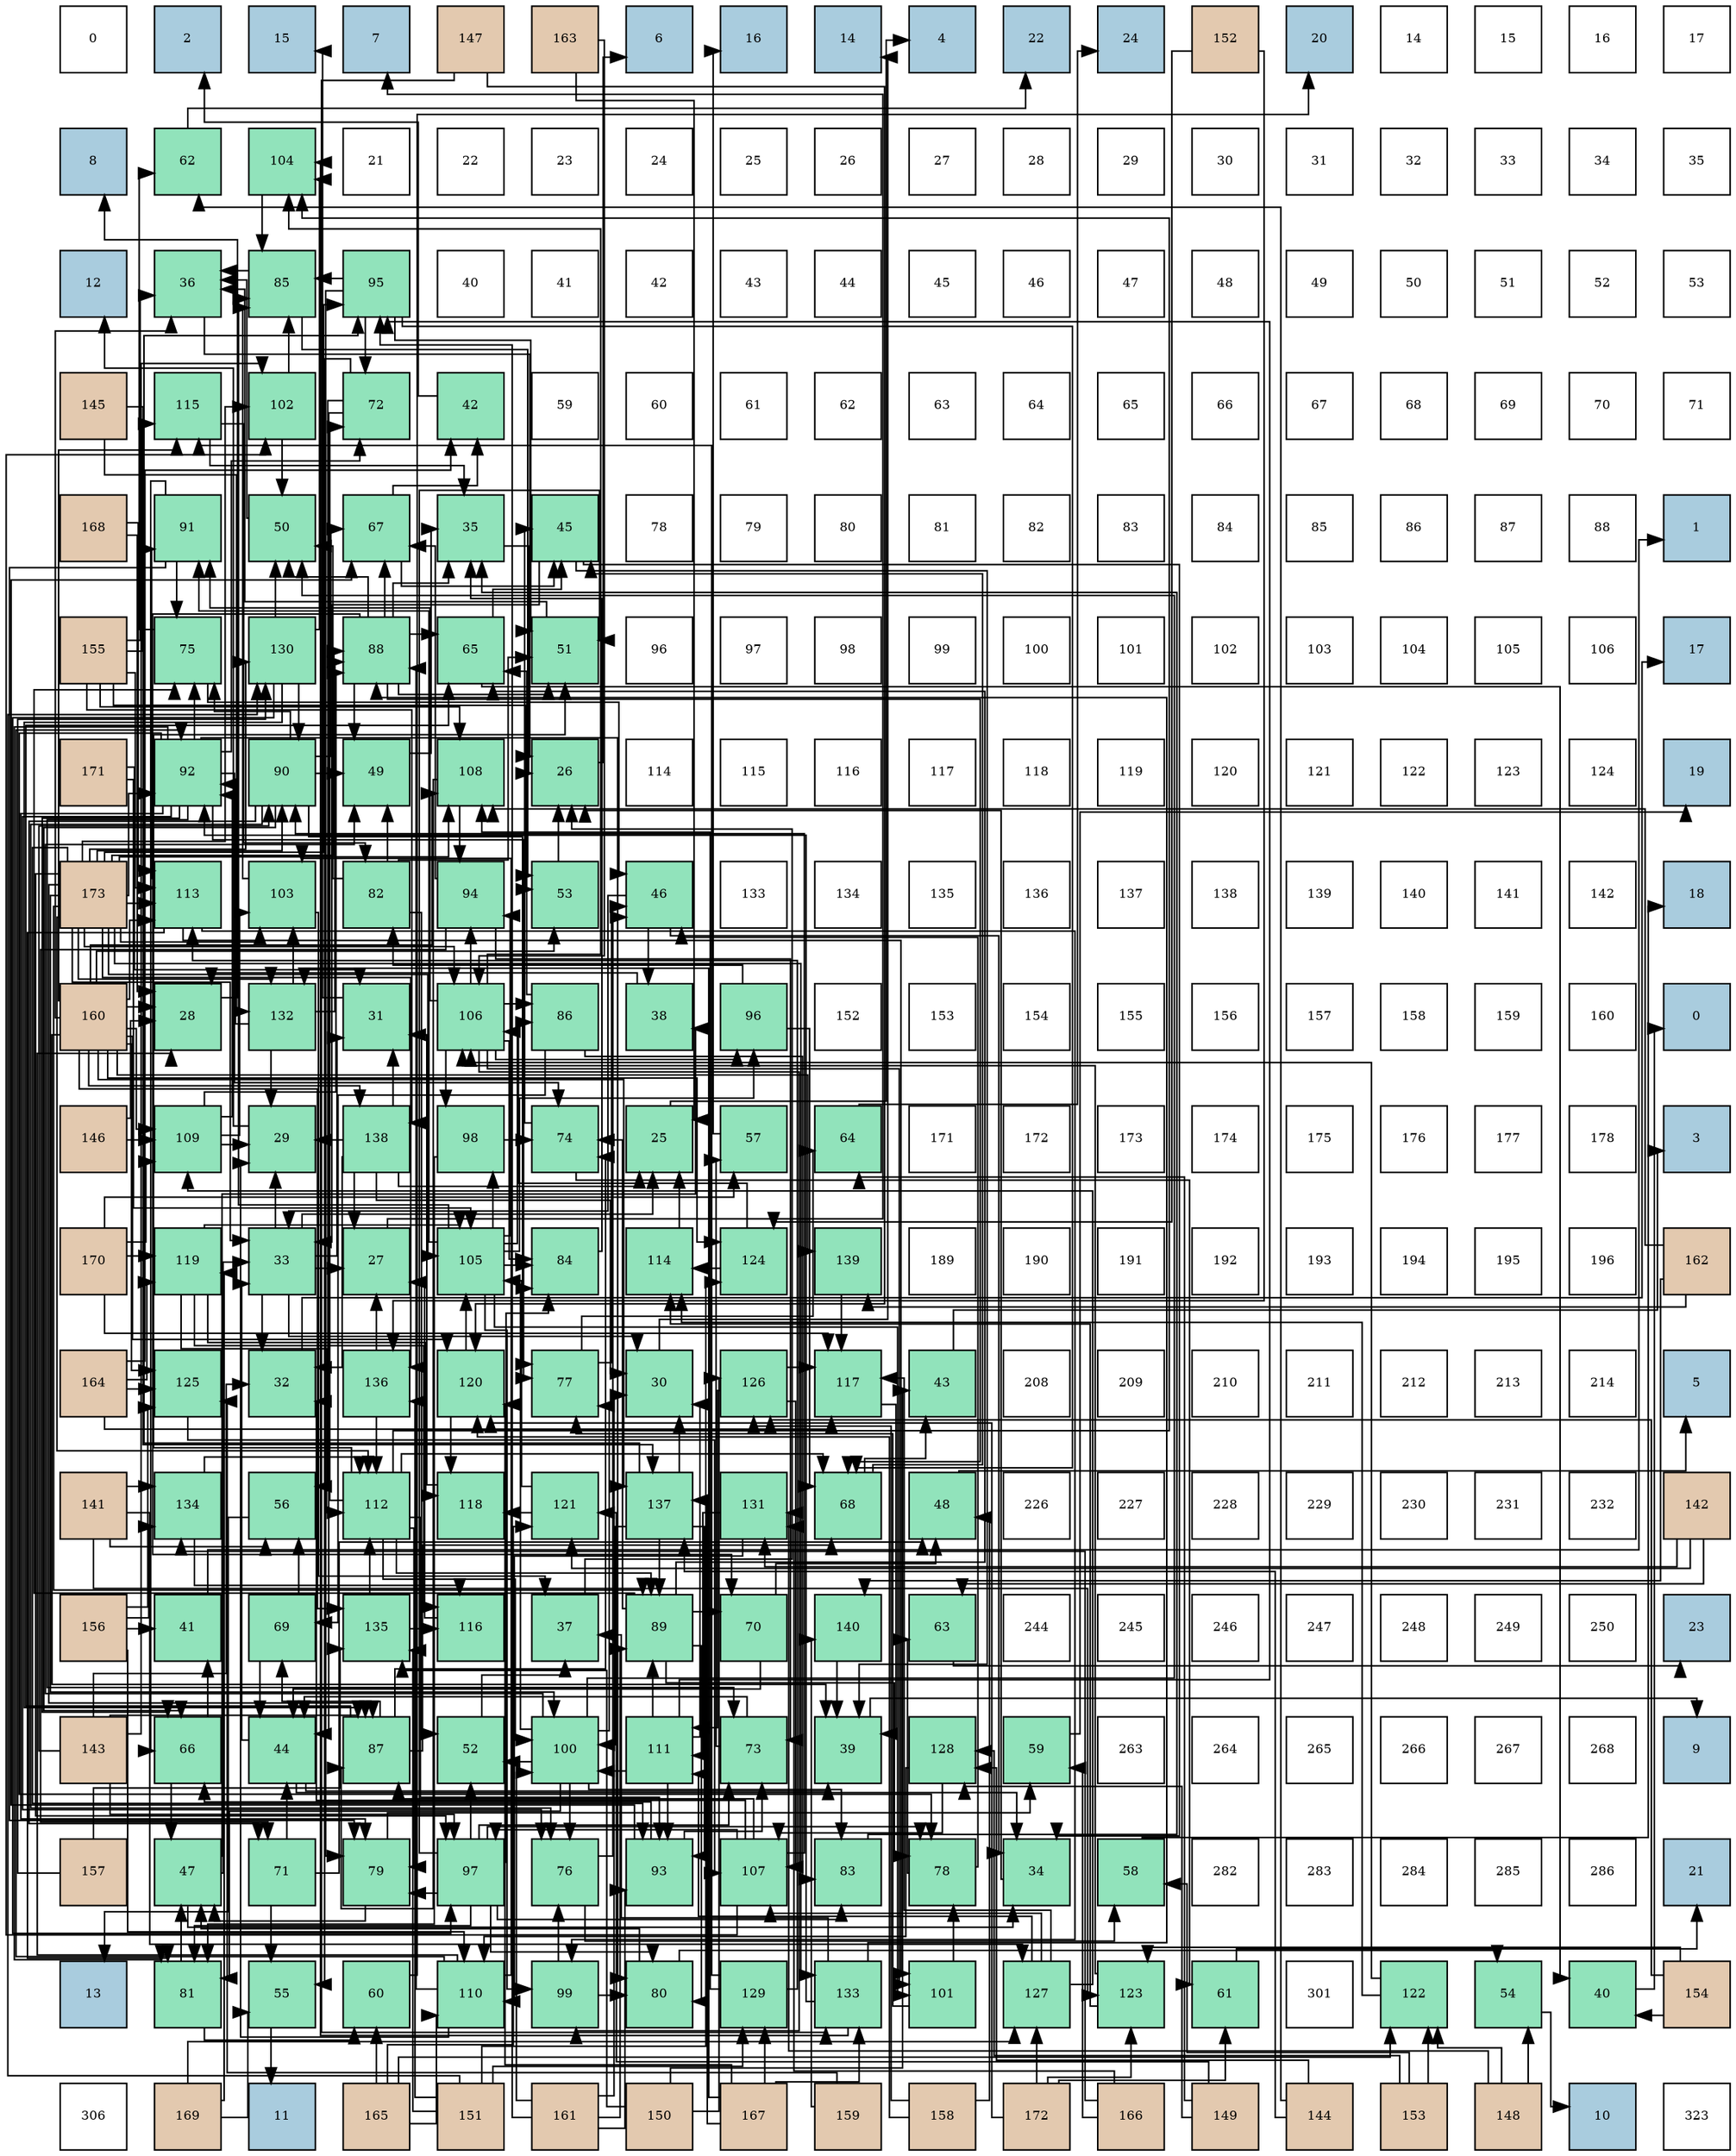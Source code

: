 digraph layout{
 rankdir=TB;
 splines=ortho;
 node [style=filled shape=square fixedsize=true width=0.6];
0[label="0", fontsize=8, fillcolor="#ffffff"];
1[label="2", fontsize=8, fillcolor="#a9ccde"];
2[label="15", fontsize=8, fillcolor="#a9ccde"];
3[label="7", fontsize=8, fillcolor="#a9ccde"];
4[label="147", fontsize=8, fillcolor="#e3c9af"];
5[label="163", fontsize=8, fillcolor="#e3c9af"];
6[label="6", fontsize=8, fillcolor="#a9ccde"];
7[label="16", fontsize=8, fillcolor="#a9ccde"];
8[label="14", fontsize=8, fillcolor="#a9ccde"];
9[label="4", fontsize=8, fillcolor="#a9ccde"];
10[label="22", fontsize=8, fillcolor="#a9ccde"];
11[label="24", fontsize=8, fillcolor="#a9ccde"];
12[label="152", fontsize=8, fillcolor="#e3c9af"];
13[label="20", fontsize=8, fillcolor="#a9ccde"];
14[label="14", fontsize=8, fillcolor="#ffffff"];
15[label="15", fontsize=8, fillcolor="#ffffff"];
16[label="16", fontsize=8, fillcolor="#ffffff"];
17[label="17", fontsize=8, fillcolor="#ffffff"];
18[label="8", fontsize=8, fillcolor="#a9ccde"];
19[label="62", fontsize=8, fillcolor="#91e3bb"];
20[label="104", fontsize=8, fillcolor="#91e3bb"];
21[label="21", fontsize=8, fillcolor="#ffffff"];
22[label="22", fontsize=8, fillcolor="#ffffff"];
23[label="23", fontsize=8, fillcolor="#ffffff"];
24[label="24", fontsize=8, fillcolor="#ffffff"];
25[label="25", fontsize=8, fillcolor="#ffffff"];
26[label="26", fontsize=8, fillcolor="#ffffff"];
27[label="27", fontsize=8, fillcolor="#ffffff"];
28[label="28", fontsize=8, fillcolor="#ffffff"];
29[label="29", fontsize=8, fillcolor="#ffffff"];
30[label="30", fontsize=8, fillcolor="#ffffff"];
31[label="31", fontsize=8, fillcolor="#ffffff"];
32[label="32", fontsize=8, fillcolor="#ffffff"];
33[label="33", fontsize=8, fillcolor="#ffffff"];
34[label="34", fontsize=8, fillcolor="#ffffff"];
35[label="35", fontsize=8, fillcolor="#ffffff"];
36[label="12", fontsize=8, fillcolor="#a9ccde"];
37[label="36", fontsize=8, fillcolor="#91e3bb"];
38[label="85", fontsize=8, fillcolor="#91e3bb"];
39[label="95", fontsize=8, fillcolor="#91e3bb"];
40[label="40", fontsize=8, fillcolor="#ffffff"];
41[label="41", fontsize=8, fillcolor="#ffffff"];
42[label="42", fontsize=8, fillcolor="#ffffff"];
43[label="43", fontsize=8, fillcolor="#ffffff"];
44[label="44", fontsize=8, fillcolor="#ffffff"];
45[label="45", fontsize=8, fillcolor="#ffffff"];
46[label="46", fontsize=8, fillcolor="#ffffff"];
47[label="47", fontsize=8, fillcolor="#ffffff"];
48[label="48", fontsize=8, fillcolor="#ffffff"];
49[label="49", fontsize=8, fillcolor="#ffffff"];
50[label="50", fontsize=8, fillcolor="#ffffff"];
51[label="51", fontsize=8, fillcolor="#ffffff"];
52[label="52", fontsize=8, fillcolor="#ffffff"];
53[label="53", fontsize=8, fillcolor="#ffffff"];
54[label="145", fontsize=8, fillcolor="#e3c9af"];
55[label="115", fontsize=8, fillcolor="#91e3bb"];
56[label="102", fontsize=8, fillcolor="#91e3bb"];
57[label="72", fontsize=8, fillcolor="#91e3bb"];
58[label="42", fontsize=8, fillcolor="#91e3bb"];
59[label="59", fontsize=8, fillcolor="#ffffff"];
60[label="60", fontsize=8, fillcolor="#ffffff"];
61[label="61", fontsize=8, fillcolor="#ffffff"];
62[label="62", fontsize=8, fillcolor="#ffffff"];
63[label="63", fontsize=8, fillcolor="#ffffff"];
64[label="64", fontsize=8, fillcolor="#ffffff"];
65[label="65", fontsize=8, fillcolor="#ffffff"];
66[label="66", fontsize=8, fillcolor="#ffffff"];
67[label="67", fontsize=8, fillcolor="#ffffff"];
68[label="68", fontsize=8, fillcolor="#ffffff"];
69[label="69", fontsize=8, fillcolor="#ffffff"];
70[label="70", fontsize=8, fillcolor="#ffffff"];
71[label="71", fontsize=8, fillcolor="#ffffff"];
72[label="168", fontsize=8, fillcolor="#e3c9af"];
73[label="91", fontsize=8, fillcolor="#91e3bb"];
74[label="50", fontsize=8, fillcolor="#91e3bb"];
75[label="67", fontsize=8, fillcolor="#91e3bb"];
76[label="35", fontsize=8, fillcolor="#91e3bb"];
77[label="45", fontsize=8, fillcolor="#91e3bb"];
78[label="78", fontsize=8, fillcolor="#ffffff"];
79[label="79", fontsize=8, fillcolor="#ffffff"];
80[label="80", fontsize=8, fillcolor="#ffffff"];
81[label="81", fontsize=8, fillcolor="#ffffff"];
82[label="82", fontsize=8, fillcolor="#ffffff"];
83[label="83", fontsize=8, fillcolor="#ffffff"];
84[label="84", fontsize=8, fillcolor="#ffffff"];
85[label="85", fontsize=8, fillcolor="#ffffff"];
86[label="86", fontsize=8, fillcolor="#ffffff"];
87[label="87", fontsize=8, fillcolor="#ffffff"];
88[label="88", fontsize=8, fillcolor="#ffffff"];
89[label="1", fontsize=8, fillcolor="#a9ccde"];
90[label="155", fontsize=8, fillcolor="#e3c9af"];
91[label="75", fontsize=8, fillcolor="#91e3bb"];
92[label="130", fontsize=8, fillcolor="#91e3bb"];
93[label="88", fontsize=8, fillcolor="#91e3bb"];
94[label="65", fontsize=8, fillcolor="#91e3bb"];
95[label="51", fontsize=8, fillcolor="#91e3bb"];
96[label="96", fontsize=8, fillcolor="#ffffff"];
97[label="97", fontsize=8, fillcolor="#ffffff"];
98[label="98", fontsize=8, fillcolor="#ffffff"];
99[label="99", fontsize=8, fillcolor="#ffffff"];
100[label="100", fontsize=8, fillcolor="#ffffff"];
101[label="101", fontsize=8, fillcolor="#ffffff"];
102[label="102", fontsize=8, fillcolor="#ffffff"];
103[label="103", fontsize=8, fillcolor="#ffffff"];
104[label="104", fontsize=8, fillcolor="#ffffff"];
105[label="105", fontsize=8, fillcolor="#ffffff"];
106[label="106", fontsize=8, fillcolor="#ffffff"];
107[label="17", fontsize=8, fillcolor="#a9ccde"];
108[label="171", fontsize=8, fillcolor="#e3c9af"];
109[label="92", fontsize=8, fillcolor="#91e3bb"];
110[label="90", fontsize=8, fillcolor="#91e3bb"];
111[label="49", fontsize=8, fillcolor="#91e3bb"];
112[label="108", fontsize=8, fillcolor="#91e3bb"];
113[label="26", fontsize=8, fillcolor="#91e3bb"];
114[label="114", fontsize=8, fillcolor="#ffffff"];
115[label="115", fontsize=8, fillcolor="#ffffff"];
116[label="116", fontsize=8, fillcolor="#ffffff"];
117[label="117", fontsize=8, fillcolor="#ffffff"];
118[label="118", fontsize=8, fillcolor="#ffffff"];
119[label="119", fontsize=8, fillcolor="#ffffff"];
120[label="120", fontsize=8, fillcolor="#ffffff"];
121[label="121", fontsize=8, fillcolor="#ffffff"];
122[label="122", fontsize=8, fillcolor="#ffffff"];
123[label="123", fontsize=8, fillcolor="#ffffff"];
124[label="124", fontsize=8, fillcolor="#ffffff"];
125[label="19", fontsize=8, fillcolor="#a9ccde"];
126[label="173", fontsize=8, fillcolor="#e3c9af"];
127[label="113", fontsize=8, fillcolor="#91e3bb"];
128[label="103", fontsize=8, fillcolor="#91e3bb"];
129[label="82", fontsize=8, fillcolor="#91e3bb"];
130[label="94", fontsize=8, fillcolor="#91e3bb"];
131[label="53", fontsize=8, fillcolor="#91e3bb"];
132[label="46", fontsize=8, fillcolor="#91e3bb"];
133[label="133", fontsize=8, fillcolor="#ffffff"];
134[label="134", fontsize=8, fillcolor="#ffffff"];
135[label="135", fontsize=8, fillcolor="#ffffff"];
136[label="136", fontsize=8, fillcolor="#ffffff"];
137[label="137", fontsize=8, fillcolor="#ffffff"];
138[label="138", fontsize=8, fillcolor="#ffffff"];
139[label="139", fontsize=8, fillcolor="#ffffff"];
140[label="140", fontsize=8, fillcolor="#ffffff"];
141[label="141", fontsize=8, fillcolor="#ffffff"];
142[label="142", fontsize=8, fillcolor="#ffffff"];
143[label="18", fontsize=8, fillcolor="#a9ccde"];
144[label="160", fontsize=8, fillcolor="#e3c9af"];
145[label="28", fontsize=8, fillcolor="#91e3bb"];
146[label="132", fontsize=8, fillcolor="#91e3bb"];
147[label="31", fontsize=8, fillcolor="#91e3bb"];
148[label="106", fontsize=8, fillcolor="#91e3bb"];
149[label="86", fontsize=8, fillcolor="#91e3bb"];
150[label="38", fontsize=8, fillcolor="#91e3bb"];
151[label="96", fontsize=8, fillcolor="#91e3bb"];
152[label="152", fontsize=8, fillcolor="#ffffff"];
153[label="153", fontsize=8, fillcolor="#ffffff"];
154[label="154", fontsize=8, fillcolor="#ffffff"];
155[label="155", fontsize=8, fillcolor="#ffffff"];
156[label="156", fontsize=8, fillcolor="#ffffff"];
157[label="157", fontsize=8, fillcolor="#ffffff"];
158[label="158", fontsize=8, fillcolor="#ffffff"];
159[label="159", fontsize=8, fillcolor="#ffffff"];
160[label="160", fontsize=8, fillcolor="#ffffff"];
161[label="0", fontsize=8, fillcolor="#a9ccde"];
162[label="146", fontsize=8, fillcolor="#e3c9af"];
163[label="109", fontsize=8, fillcolor="#91e3bb"];
164[label="29", fontsize=8, fillcolor="#91e3bb"];
165[label="138", fontsize=8, fillcolor="#91e3bb"];
166[label="98", fontsize=8, fillcolor="#91e3bb"];
167[label="74", fontsize=8, fillcolor="#91e3bb"];
168[label="25", fontsize=8, fillcolor="#91e3bb"];
169[label="57", fontsize=8, fillcolor="#91e3bb"];
170[label="64", fontsize=8, fillcolor="#91e3bb"];
171[label="171", fontsize=8, fillcolor="#ffffff"];
172[label="172", fontsize=8, fillcolor="#ffffff"];
173[label="173", fontsize=8, fillcolor="#ffffff"];
174[label="174", fontsize=8, fillcolor="#ffffff"];
175[label="175", fontsize=8, fillcolor="#ffffff"];
176[label="176", fontsize=8, fillcolor="#ffffff"];
177[label="177", fontsize=8, fillcolor="#ffffff"];
178[label="178", fontsize=8, fillcolor="#ffffff"];
179[label="3", fontsize=8, fillcolor="#a9ccde"];
180[label="170", fontsize=8, fillcolor="#e3c9af"];
181[label="119", fontsize=8, fillcolor="#91e3bb"];
182[label="33", fontsize=8, fillcolor="#91e3bb"];
183[label="27", fontsize=8, fillcolor="#91e3bb"];
184[label="105", fontsize=8, fillcolor="#91e3bb"];
185[label="84", fontsize=8, fillcolor="#91e3bb"];
186[label="114", fontsize=8, fillcolor="#91e3bb"];
187[label="124", fontsize=8, fillcolor="#91e3bb"];
188[label="139", fontsize=8, fillcolor="#91e3bb"];
189[label="189", fontsize=8, fillcolor="#ffffff"];
190[label="190", fontsize=8, fillcolor="#ffffff"];
191[label="191", fontsize=8, fillcolor="#ffffff"];
192[label="192", fontsize=8, fillcolor="#ffffff"];
193[label="193", fontsize=8, fillcolor="#ffffff"];
194[label="194", fontsize=8, fillcolor="#ffffff"];
195[label="195", fontsize=8, fillcolor="#ffffff"];
196[label="196", fontsize=8, fillcolor="#ffffff"];
197[label="162", fontsize=8, fillcolor="#e3c9af"];
198[label="164", fontsize=8, fillcolor="#e3c9af"];
199[label="125", fontsize=8, fillcolor="#91e3bb"];
200[label="32", fontsize=8, fillcolor="#91e3bb"];
201[label="136", fontsize=8, fillcolor="#91e3bb"];
202[label="120", fontsize=8, fillcolor="#91e3bb"];
203[label="77", fontsize=8, fillcolor="#91e3bb"];
204[label="30", fontsize=8, fillcolor="#91e3bb"];
205[label="126", fontsize=8, fillcolor="#91e3bb"];
206[label="117", fontsize=8, fillcolor="#91e3bb"];
207[label="43", fontsize=8, fillcolor="#91e3bb"];
208[label="208", fontsize=8, fillcolor="#ffffff"];
209[label="209", fontsize=8, fillcolor="#ffffff"];
210[label="210", fontsize=8, fillcolor="#ffffff"];
211[label="211", fontsize=8, fillcolor="#ffffff"];
212[label="212", fontsize=8, fillcolor="#ffffff"];
213[label="213", fontsize=8, fillcolor="#ffffff"];
214[label="214", fontsize=8, fillcolor="#ffffff"];
215[label="5", fontsize=8, fillcolor="#a9ccde"];
216[label="141", fontsize=8, fillcolor="#e3c9af"];
217[label="134", fontsize=8, fillcolor="#91e3bb"];
218[label="56", fontsize=8, fillcolor="#91e3bb"];
219[label="112", fontsize=8, fillcolor="#91e3bb"];
220[label="118", fontsize=8, fillcolor="#91e3bb"];
221[label="121", fontsize=8, fillcolor="#91e3bb"];
222[label="137", fontsize=8, fillcolor="#91e3bb"];
223[label="131", fontsize=8, fillcolor="#91e3bb"];
224[label="68", fontsize=8, fillcolor="#91e3bb"];
225[label="48", fontsize=8, fillcolor="#91e3bb"];
226[label="226", fontsize=8, fillcolor="#ffffff"];
227[label="227", fontsize=8, fillcolor="#ffffff"];
228[label="228", fontsize=8, fillcolor="#ffffff"];
229[label="229", fontsize=8, fillcolor="#ffffff"];
230[label="230", fontsize=8, fillcolor="#ffffff"];
231[label="231", fontsize=8, fillcolor="#ffffff"];
232[label="232", fontsize=8, fillcolor="#ffffff"];
233[label="142", fontsize=8, fillcolor="#e3c9af"];
234[label="156", fontsize=8, fillcolor="#e3c9af"];
235[label="41", fontsize=8, fillcolor="#91e3bb"];
236[label="69", fontsize=8, fillcolor="#91e3bb"];
237[label="135", fontsize=8, fillcolor="#91e3bb"];
238[label="116", fontsize=8, fillcolor="#91e3bb"];
239[label="37", fontsize=8, fillcolor="#91e3bb"];
240[label="89", fontsize=8, fillcolor="#91e3bb"];
241[label="70", fontsize=8, fillcolor="#91e3bb"];
242[label="140", fontsize=8, fillcolor="#91e3bb"];
243[label="63", fontsize=8, fillcolor="#91e3bb"];
244[label="244", fontsize=8, fillcolor="#ffffff"];
245[label="245", fontsize=8, fillcolor="#ffffff"];
246[label="246", fontsize=8, fillcolor="#ffffff"];
247[label="247", fontsize=8, fillcolor="#ffffff"];
248[label="248", fontsize=8, fillcolor="#ffffff"];
249[label="249", fontsize=8, fillcolor="#ffffff"];
250[label="250", fontsize=8, fillcolor="#ffffff"];
251[label="23", fontsize=8, fillcolor="#a9ccde"];
252[label="143", fontsize=8, fillcolor="#e3c9af"];
253[label="66", fontsize=8, fillcolor="#91e3bb"];
254[label="44", fontsize=8, fillcolor="#91e3bb"];
255[label="87", fontsize=8, fillcolor="#91e3bb"];
256[label="52", fontsize=8, fillcolor="#91e3bb"];
257[label="100", fontsize=8, fillcolor="#91e3bb"];
258[label="111", fontsize=8, fillcolor="#91e3bb"];
259[label="73", fontsize=8, fillcolor="#91e3bb"];
260[label="39", fontsize=8, fillcolor="#91e3bb"];
261[label="128", fontsize=8, fillcolor="#91e3bb"];
262[label="59", fontsize=8, fillcolor="#91e3bb"];
263[label="263", fontsize=8, fillcolor="#ffffff"];
264[label="264", fontsize=8, fillcolor="#ffffff"];
265[label="265", fontsize=8, fillcolor="#ffffff"];
266[label="266", fontsize=8, fillcolor="#ffffff"];
267[label="267", fontsize=8, fillcolor="#ffffff"];
268[label="268", fontsize=8, fillcolor="#ffffff"];
269[label="9", fontsize=8, fillcolor="#a9ccde"];
270[label="157", fontsize=8, fillcolor="#e3c9af"];
271[label="47", fontsize=8, fillcolor="#91e3bb"];
272[label="71", fontsize=8, fillcolor="#91e3bb"];
273[label="79", fontsize=8, fillcolor="#91e3bb"];
274[label="97", fontsize=8, fillcolor="#91e3bb"];
275[label="76", fontsize=8, fillcolor="#91e3bb"];
276[label="93", fontsize=8, fillcolor="#91e3bb"];
277[label="107", fontsize=8, fillcolor="#91e3bb"];
278[label="83", fontsize=8, fillcolor="#91e3bb"];
279[label="78", fontsize=8, fillcolor="#91e3bb"];
280[label="34", fontsize=8, fillcolor="#91e3bb"];
281[label="58", fontsize=8, fillcolor="#91e3bb"];
282[label="282", fontsize=8, fillcolor="#ffffff"];
283[label="283", fontsize=8, fillcolor="#ffffff"];
284[label="284", fontsize=8, fillcolor="#ffffff"];
285[label="285", fontsize=8, fillcolor="#ffffff"];
286[label="286", fontsize=8, fillcolor="#ffffff"];
287[label="21", fontsize=8, fillcolor="#a9ccde"];
288[label="13", fontsize=8, fillcolor="#a9ccde"];
289[label="81", fontsize=8, fillcolor="#91e3bb"];
290[label="55", fontsize=8, fillcolor="#91e3bb"];
291[label="60", fontsize=8, fillcolor="#91e3bb"];
292[label="110", fontsize=8, fillcolor="#91e3bb"];
293[label="99", fontsize=8, fillcolor="#91e3bb"];
294[label="80", fontsize=8, fillcolor="#91e3bb"];
295[label="129", fontsize=8, fillcolor="#91e3bb"];
296[label="133", fontsize=8, fillcolor="#91e3bb"];
297[label="101", fontsize=8, fillcolor="#91e3bb"];
298[label="127", fontsize=8, fillcolor="#91e3bb"];
299[label="123", fontsize=8, fillcolor="#91e3bb"];
300[label="61", fontsize=8, fillcolor="#91e3bb"];
301[label="301", fontsize=8, fillcolor="#ffffff"];
302[label="122", fontsize=8, fillcolor="#91e3bb"];
303[label="54", fontsize=8, fillcolor="#91e3bb"];
304[label="40", fontsize=8, fillcolor="#91e3bb"];
305[label="154", fontsize=8, fillcolor="#e3c9af"];
306[label="306", fontsize=8, fillcolor="#ffffff"];
307[label="169", fontsize=8, fillcolor="#e3c9af"];
308[label="11", fontsize=8, fillcolor="#a9ccde"];
309[label="165", fontsize=8, fillcolor="#e3c9af"];
310[label="151", fontsize=8, fillcolor="#e3c9af"];
311[label="161", fontsize=8, fillcolor="#e3c9af"];
312[label="150", fontsize=8, fillcolor="#e3c9af"];
313[label="167", fontsize=8, fillcolor="#e3c9af"];
314[label="159", fontsize=8, fillcolor="#e3c9af"];
315[label="158", fontsize=8, fillcolor="#e3c9af"];
316[label="172", fontsize=8, fillcolor="#e3c9af"];
317[label="166", fontsize=8, fillcolor="#e3c9af"];
318[label="149", fontsize=8, fillcolor="#e3c9af"];
319[label="144", fontsize=8, fillcolor="#e3c9af"];
320[label="153", fontsize=8, fillcolor="#e3c9af"];
321[label="148", fontsize=8, fillcolor="#e3c9af"];
322[label="10", fontsize=8, fillcolor="#a9ccde"];
323[label="323", fontsize=8, fillcolor="#ffffff"];
edge [constraint=false, style=vis];168 -> 9;
113 -> 6;
183 -> 3;
145 -> 18;
164 -> 36;
204 -> 8;
147 -> 2;
200 -> 107;
182 -> 168;
182 -> 183;
182 -> 164;
182 -> 204;
182 -> 147;
182 -> 200;
280 -> 113;
76 -> 113;
37 -> 113;
239 -> 113;
150 -> 145;
260 -> 269;
304 -> 161;
235 -> 89;
58 -> 1;
207 -> 179;
254 -> 182;
254 -> 280;
254 -> 260;
77 -> 182;
77 -> 280;
77 -> 260;
132 -> 182;
132 -> 280;
132 -> 150;
271 -> 182;
271 -> 280;
271 -> 150;
225 -> 215;
111 -> 76;
74 -> 37;
95 -> 37;
256 -> 239;
131 -> 113;
303 -> 322;
290 -> 308;
218 -> 288;
169 -> 7;
281 -> 143;
262 -> 125;
291 -> 13;
300 -> 287;
19 -> 10;
243 -> 251;
170 -> 11;
94 -> 304;
94 -> 77;
253 -> 235;
253 -> 271;
75 -> 58;
75 -> 77;
224 -> 207;
224 -> 77;
236 -> 254;
236 -> 218;
241 -> 254;
241 -> 225;
272 -> 254;
272 -> 225;
272 -> 290;
57 -> 254;
57 -> 290;
57 -> 218;
259 -> 254;
259 -> 169;
167 -> 77;
167 -> 300;
91 -> 132;
91 -> 19;
275 -> 132;
275 -> 281;
203 -> 132;
203 -> 170;
279 -> 132;
279 -> 243;
273 -> 271;
273 -> 262;
294 -> 271;
294 -> 303;
289 -> 271;
289 -> 291;
129 -> 111;
129 -> 74;
129 -> 95;
129 -> 256;
278 -> 76;
185 -> 76;
38 -> 37;
38 -> 131;
149 -> 94;
149 -> 236;
149 -> 278;
255 -> 94;
255 -> 224;
255 -> 236;
255 -> 167;
93 -> 76;
93 -> 111;
93 -> 74;
93 -> 95;
93 -> 94;
93 -> 75;
93 -> 224;
93 -> 241;
240 -> 94;
240 -> 241;
240 -> 167;
240 -> 91;
240 -> 279;
240 -> 294;
110 -> 111;
110 -> 253;
110 -> 75;
110 -> 272;
110 -> 91;
110 -> 275;
110 -> 203;
73 -> 253;
73 -> 91;
73 -> 273;
109 -> 253;
109 -> 57;
109 -> 259;
109 -> 167;
109 -> 91;
109 -> 275;
109 -> 203;
109 -> 279;
109 -> 273;
109 -> 294;
109 -> 289;
276 -> 253;
276 -> 75;
276 -> 259;
130 -> 75;
130 -> 272;
130 -> 259;
39 -> 95;
39 -> 224;
39 -> 57;
39 -> 273;
39 -> 38;
151 -> 224;
151 -> 129;
274 -> 95;
274 -> 256;
274 -> 259;
274 -> 279;
274 -> 273;
274 -> 294;
274 -> 289;
274 -> 278;
274 -> 185;
166 -> 167;
166 -> 289;
293 -> 275;
293 -> 294;
257 -> 111;
257 -> 74;
257 -> 256;
257 -> 275;
257 -> 203;
257 -> 289;
257 -> 278;
257 -> 185;
297 -> 203;
297 -> 279;
56 -> 74;
56 -> 38;
128 -> 239;
128 -> 38;
20 -> 38;
184 -> 185;
184 -> 38;
184 -> 149;
184 -> 73;
184 -> 130;
184 -> 151;
184 -> 166;
184 -> 293;
184 -> 297;
148 -> 185;
148 -> 149;
148 -> 73;
148 -> 130;
148 -> 151;
148 -> 166;
148 -> 293;
148 -> 297;
148 -> 20;
277 -> 200;
277 -> 255;
277 -> 110;
277 -> 274;
277 -> 56;
112 -> 255;
112 -> 130;
163 -> 164;
163 -> 93;
163 -> 109;
163 -> 128;
292 -> 145;
292 -> 164;
292 -> 93;
292 -> 109;
292 -> 128;
258 -> 204;
258 -> 240;
258 -> 276;
258 -> 39;
258 -> 257;
219 -> 95;
219 -> 224;
219 -> 57;
219 -> 273;
219 -> 240;
219 -> 276;
219 -> 257;
219 -> 20;
127 -> 289;
127 -> 73;
127 -> 293;
127 -> 297;
186 -> 168;
55 -> 76;
55 -> 129;
238 -> 183;
206 -> 260;
220 -> 147;
181 -> 184;
181 -> 219;
181 -> 238;
181 -> 220;
202 -> 184;
202 -> 220;
221 -> 184;
221 -> 220;
302 -> 148;
302 -> 186;
299 -> 148;
299 -> 186;
187 -> 148;
187 -> 186;
199 -> 277;
205 -> 277;
205 -> 258;
205 -> 206;
298 -> 277;
298 -> 163;
298 -> 258;
298 -> 206;
261 -> 277;
261 -> 292;
295 -> 112;
295 -> 127;
295 -> 55;
92 -> 74;
92 -> 255;
92 -> 110;
92 -> 274;
92 -> 20;
223 -> 292;
223 -> 258;
146 -> 164;
146 -> 93;
146 -> 109;
146 -> 128;
296 -> 239;
296 -> 93;
296 -> 109;
296 -> 20;
217 -> 219;
217 -> 238;
237 -> 219;
237 -> 238;
201 -> 183;
201 -> 219;
222 -> 204;
222 -> 240;
222 -> 276;
222 -> 39;
222 -> 257;
165 -> 168;
165 -> 183;
165 -> 164;
165 -> 204;
165 -> 147;
165 -> 200;
188 -> 206;
242 -> 260;
216 -> 218;
216 -> 299;
216 -> 298;
216 -> 217;
233 -> 243;
233 -> 221;
233 -> 223;
252 -> 200;
252 -> 255;
252 -> 110;
252 -> 274;
252 -> 56;
319 -> 19;
319 -> 261;
319 -> 222;
54 -> 146;
54 -> 222;
162 -> 145;
162 -> 163;
4 -> 202;
4 -> 296;
321 -> 303;
321 -> 302;
321 -> 223;
318 -> 170;
318 -> 221;
318 -> 261;
312 -> 207;
312 -> 205;
312 -> 237;
310 -> 187;
310 -> 295;
310 -> 92;
310 -> 237;
310 -> 201;
12 -> 187;
12 -> 201;
320 -> 281;
320 -> 302;
320 -> 261;
305 -> 304;
305 -> 299;
305 -> 205;
90 -> 37;
90 -> 131;
90 -> 112;
90 -> 127;
90 -> 55;
90 -> 165;
234 -> 235;
234 -> 292;
234 -> 199;
234 -> 217;
270 -> 92;
270 -> 237;
315 -> 225;
315 -> 202;
315 -> 205;
314 -> 199;
314 -> 242;
144 -> 145;
144 -> 37;
144 -> 260;
144 -> 131;
144 -> 112;
144 -> 163;
144 -> 127;
144 -> 55;
144 -> 202;
144 -> 187;
144 -> 199;
144 -> 237;
144 -> 222;
144 -> 165;
144 -> 188;
311 -> 204;
311 -> 240;
311 -> 276;
311 -> 39;
311 -> 257;
197 -> 112;
197 -> 188;
197 -> 242;
5 -> 168;
5 -> 148;
198 -> 58;
198 -> 206;
198 -> 181;
198 -> 199;
309 -> 291;
309 -> 292;
309 -> 221;
309 -> 302;
317 -> 262;
317 -> 223;
317 -> 217;
313 -> 202;
313 -> 295;
313 -> 146;
313 -> 296;
313 -> 222;
72 -> 145;
72 -> 127;
307 -> 290;
307 -> 181;
307 -> 298;
180 -> 169;
180 -> 163;
180 -> 206;
180 -> 181;
108 -> 147;
108 -> 184;
316 -> 300;
316 -> 202;
316 -> 299;
316 -> 298;
126 -> 182;
126 -> 255;
126 -> 93;
126 -> 240;
126 -> 110;
126 -> 109;
126 -> 276;
126 -> 39;
126 -> 274;
126 -> 257;
126 -> 56;
126 -> 128;
126 -> 184;
126 -> 148;
126 -> 112;
126 -> 219;
126 -> 127;
126 -> 92;
126 -> 146;
126 -> 296;
126 -> 201;
edge [constraint=true, style=invis];
0 -> 18 -> 36 -> 54 -> 72 -> 90 -> 108 -> 126 -> 144 -> 162 -> 180 -> 198 -> 216 -> 234 -> 252 -> 270 -> 288 -> 306;
1 -> 19 -> 37 -> 55 -> 73 -> 91 -> 109 -> 127 -> 145 -> 163 -> 181 -> 199 -> 217 -> 235 -> 253 -> 271 -> 289 -> 307;
2 -> 20 -> 38 -> 56 -> 74 -> 92 -> 110 -> 128 -> 146 -> 164 -> 182 -> 200 -> 218 -> 236 -> 254 -> 272 -> 290 -> 308;
3 -> 21 -> 39 -> 57 -> 75 -> 93 -> 111 -> 129 -> 147 -> 165 -> 183 -> 201 -> 219 -> 237 -> 255 -> 273 -> 291 -> 309;
4 -> 22 -> 40 -> 58 -> 76 -> 94 -> 112 -> 130 -> 148 -> 166 -> 184 -> 202 -> 220 -> 238 -> 256 -> 274 -> 292 -> 310;
5 -> 23 -> 41 -> 59 -> 77 -> 95 -> 113 -> 131 -> 149 -> 167 -> 185 -> 203 -> 221 -> 239 -> 257 -> 275 -> 293 -> 311;
6 -> 24 -> 42 -> 60 -> 78 -> 96 -> 114 -> 132 -> 150 -> 168 -> 186 -> 204 -> 222 -> 240 -> 258 -> 276 -> 294 -> 312;
7 -> 25 -> 43 -> 61 -> 79 -> 97 -> 115 -> 133 -> 151 -> 169 -> 187 -> 205 -> 223 -> 241 -> 259 -> 277 -> 295 -> 313;
8 -> 26 -> 44 -> 62 -> 80 -> 98 -> 116 -> 134 -> 152 -> 170 -> 188 -> 206 -> 224 -> 242 -> 260 -> 278 -> 296 -> 314;
9 -> 27 -> 45 -> 63 -> 81 -> 99 -> 117 -> 135 -> 153 -> 171 -> 189 -> 207 -> 225 -> 243 -> 261 -> 279 -> 297 -> 315;
10 -> 28 -> 46 -> 64 -> 82 -> 100 -> 118 -> 136 -> 154 -> 172 -> 190 -> 208 -> 226 -> 244 -> 262 -> 280 -> 298 -> 316;
11 -> 29 -> 47 -> 65 -> 83 -> 101 -> 119 -> 137 -> 155 -> 173 -> 191 -> 209 -> 227 -> 245 -> 263 -> 281 -> 299 -> 317;
12 -> 30 -> 48 -> 66 -> 84 -> 102 -> 120 -> 138 -> 156 -> 174 -> 192 -> 210 -> 228 -> 246 -> 264 -> 282 -> 300 -> 318;
13 -> 31 -> 49 -> 67 -> 85 -> 103 -> 121 -> 139 -> 157 -> 175 -> 193 -> 211 -> 229 -> 247 -> 265 -> 283 -> 301 -> 319;
14 -> 32 -> 50 -> 68 -> 86 -> 104 -> 122 -> 140 -> 158 -> 176 -> 194 -> 212 -> 230 -> 248 -> 266 -> 284 -> 302 -> 320;
15 -> 33 -> 51 -> 69 -> 87 -> 105 -> 123 -> 141 -> 159 -> 177 -> 195 -> 213 -> 231 -> 249 -> 267 -> 285 -> 303 -> 321;
16 -> 34 -> 52 -> 70 -> 88 -> 106 -> 124 -> 142 -> 160 -> 178 -> 196 -> 214 -> 232 -> 250 -> 268 -> 286 -> 304 -> 322;
17 -> 35 -> 53 -> 71 -> 89 -> 107 -> 125 -> 143 -> 161 -> 179 -> 197 -> 215 -> 233 -> 251 -> 269 -> 287 -> 305 -> 323;
rank = same {0 -> 1 -> 2 -> 3 -> 4 -> 5 -> 6 -> 7 -> 8 -> 9 -> 10 -> 11 -> 12 -> 13 -> 14 -> 15 -> 16 -> 17};
rank = same {18 -> 19 -> 20 -> 21 -> 22 -> 23 -> 24 -> 25 -> 26 -> 27 -> 28 -> 29 -> 30 -> 31 -> 32 -> 33 -> 34 -> 35};
rank = same {36 -> 37 -> 38 -> 39 -> 40 -> 41 -> 42 -> 43 -> 44 -> 45 -> 46 -> 47 -> 48 -> 49 -> 50 -> 51 -> 52 -> 53};
rank = same {54 -> 55 -> 56 -> 57 -> 58 -> 59 -> 60 -> 61 -> 62 -> 63 -> 64 -> 65 -> 66 -> 67 -> 68 -> 69 -> 70 -> 71};
rank = same {72 -> 73 -> 74 -> 75 -> 76 -> 77 -> 78 -> 79 -> 80 -> 81 -> 82 -> 83 -> 84 -> 85 -> 86 -> 87 -> 88 -> 89};
rank = same {90 -> 91 -> 92 -> 93 -> 94 -> 95 -> 96 -> 97 -> 98 -> 99 -> 100 -> 101 -> 102 -> 103 -> 104 -> 105 -> 106 -> 107};
rank = same {108 -> 109 -> 110 -> 111 -> 112 -> 113 -> 114 -> 115 -> 116 -> 117 -> 118 -> 119 -> 120 -> 121 -> 122 -> 123 -> 124 -> 125};
rank = same {126 -> 127 -> 128 -> 129 -> 130 -> 131 -> 132 -> 133 -> 134 -> 135 -> 136 -> 137 -> 138 -> 139 -> 140 -> 141 -> 142 -> 143};
rank = same {144 -> 145 -> 146 -> 147 -> 148 -> 149 -> 150 -> 151 -> 152 -> 153 -> 154 -> 155 -> 156 -> 157 -> 158 -> 159 -> 160 -> 161};
rank = same {162 -> 163 -> 164 -> 165 -> 166 -> 167 -> 168 -> 169 -> 170 -> 171 -> 172 -> 173 -> 174 -> 175 -> 176 -> 177 -> 178 -> 179};
rank = same {180 -> 181 -> 182 -> 183 -> 184 -> 185 -> 186 -> 187 -> 188 -> 189 -> 190 -> 191 -> 192 -> 193 -> 194 -> 195 -> 196 -> 197};
rank = same {198 -> 199 -> 200 -> 201 -> 202 -> 203 -> 204 -> 205 -> 206 -> 207 -> 208 -> 209 -> 210 -> 211 -> 212 -> 213 -> 214 -> 215};
rank = same {216 -> 217 -> 218 -> 219 -> 220 -> 221 -> 222 -> 223 -> 224 -> 225 -> 226 -> 227 -> 228 -> 229 -> 230 -> 231 -> 232 -> 233};
rank = same {234 -> 235 -> 236 -> 237 -> 238 -> 239 -> 240 -> 241 -> 242 -> 243 -> 244 -> 245 -> 246 -> 247 -> 248 -> 249 -> 250 -> 251};
rank = same {252 -> 253 -> 254 -> 255 -> 256 -> 257 -> 258 -> 259 -> 260 -> 261 -> 262 -> 263 -> 264 -> 265 -> 266 -> 267 -> 268 -> 269};
rank = same {270 -> 271 -> 272 -> 273 -> 274 -> 275 -> 276 -> 277 -> 278 -> 279 -> 280 -> 281 -> 282 -> 283 -> 284 -> 285 -> 286 -> 287};
rank = same {288 -> 289 -> 290 -> 291 -> 292 -> 293 -> 294 -> 295 -> 296 -> 297 -> 298 -> 299 -> 300 -> 301 -> 302 -> 303 -> 304 -> 305};
rank = same {306 -> 307 -> 308 -> 309 -> 310 -> 311 -> 312 -> 313 -> 314 -> 315 -> 316 -> 317 -> 318 -> 319 -> 320 -> 321 -> 322 -> 323};
}